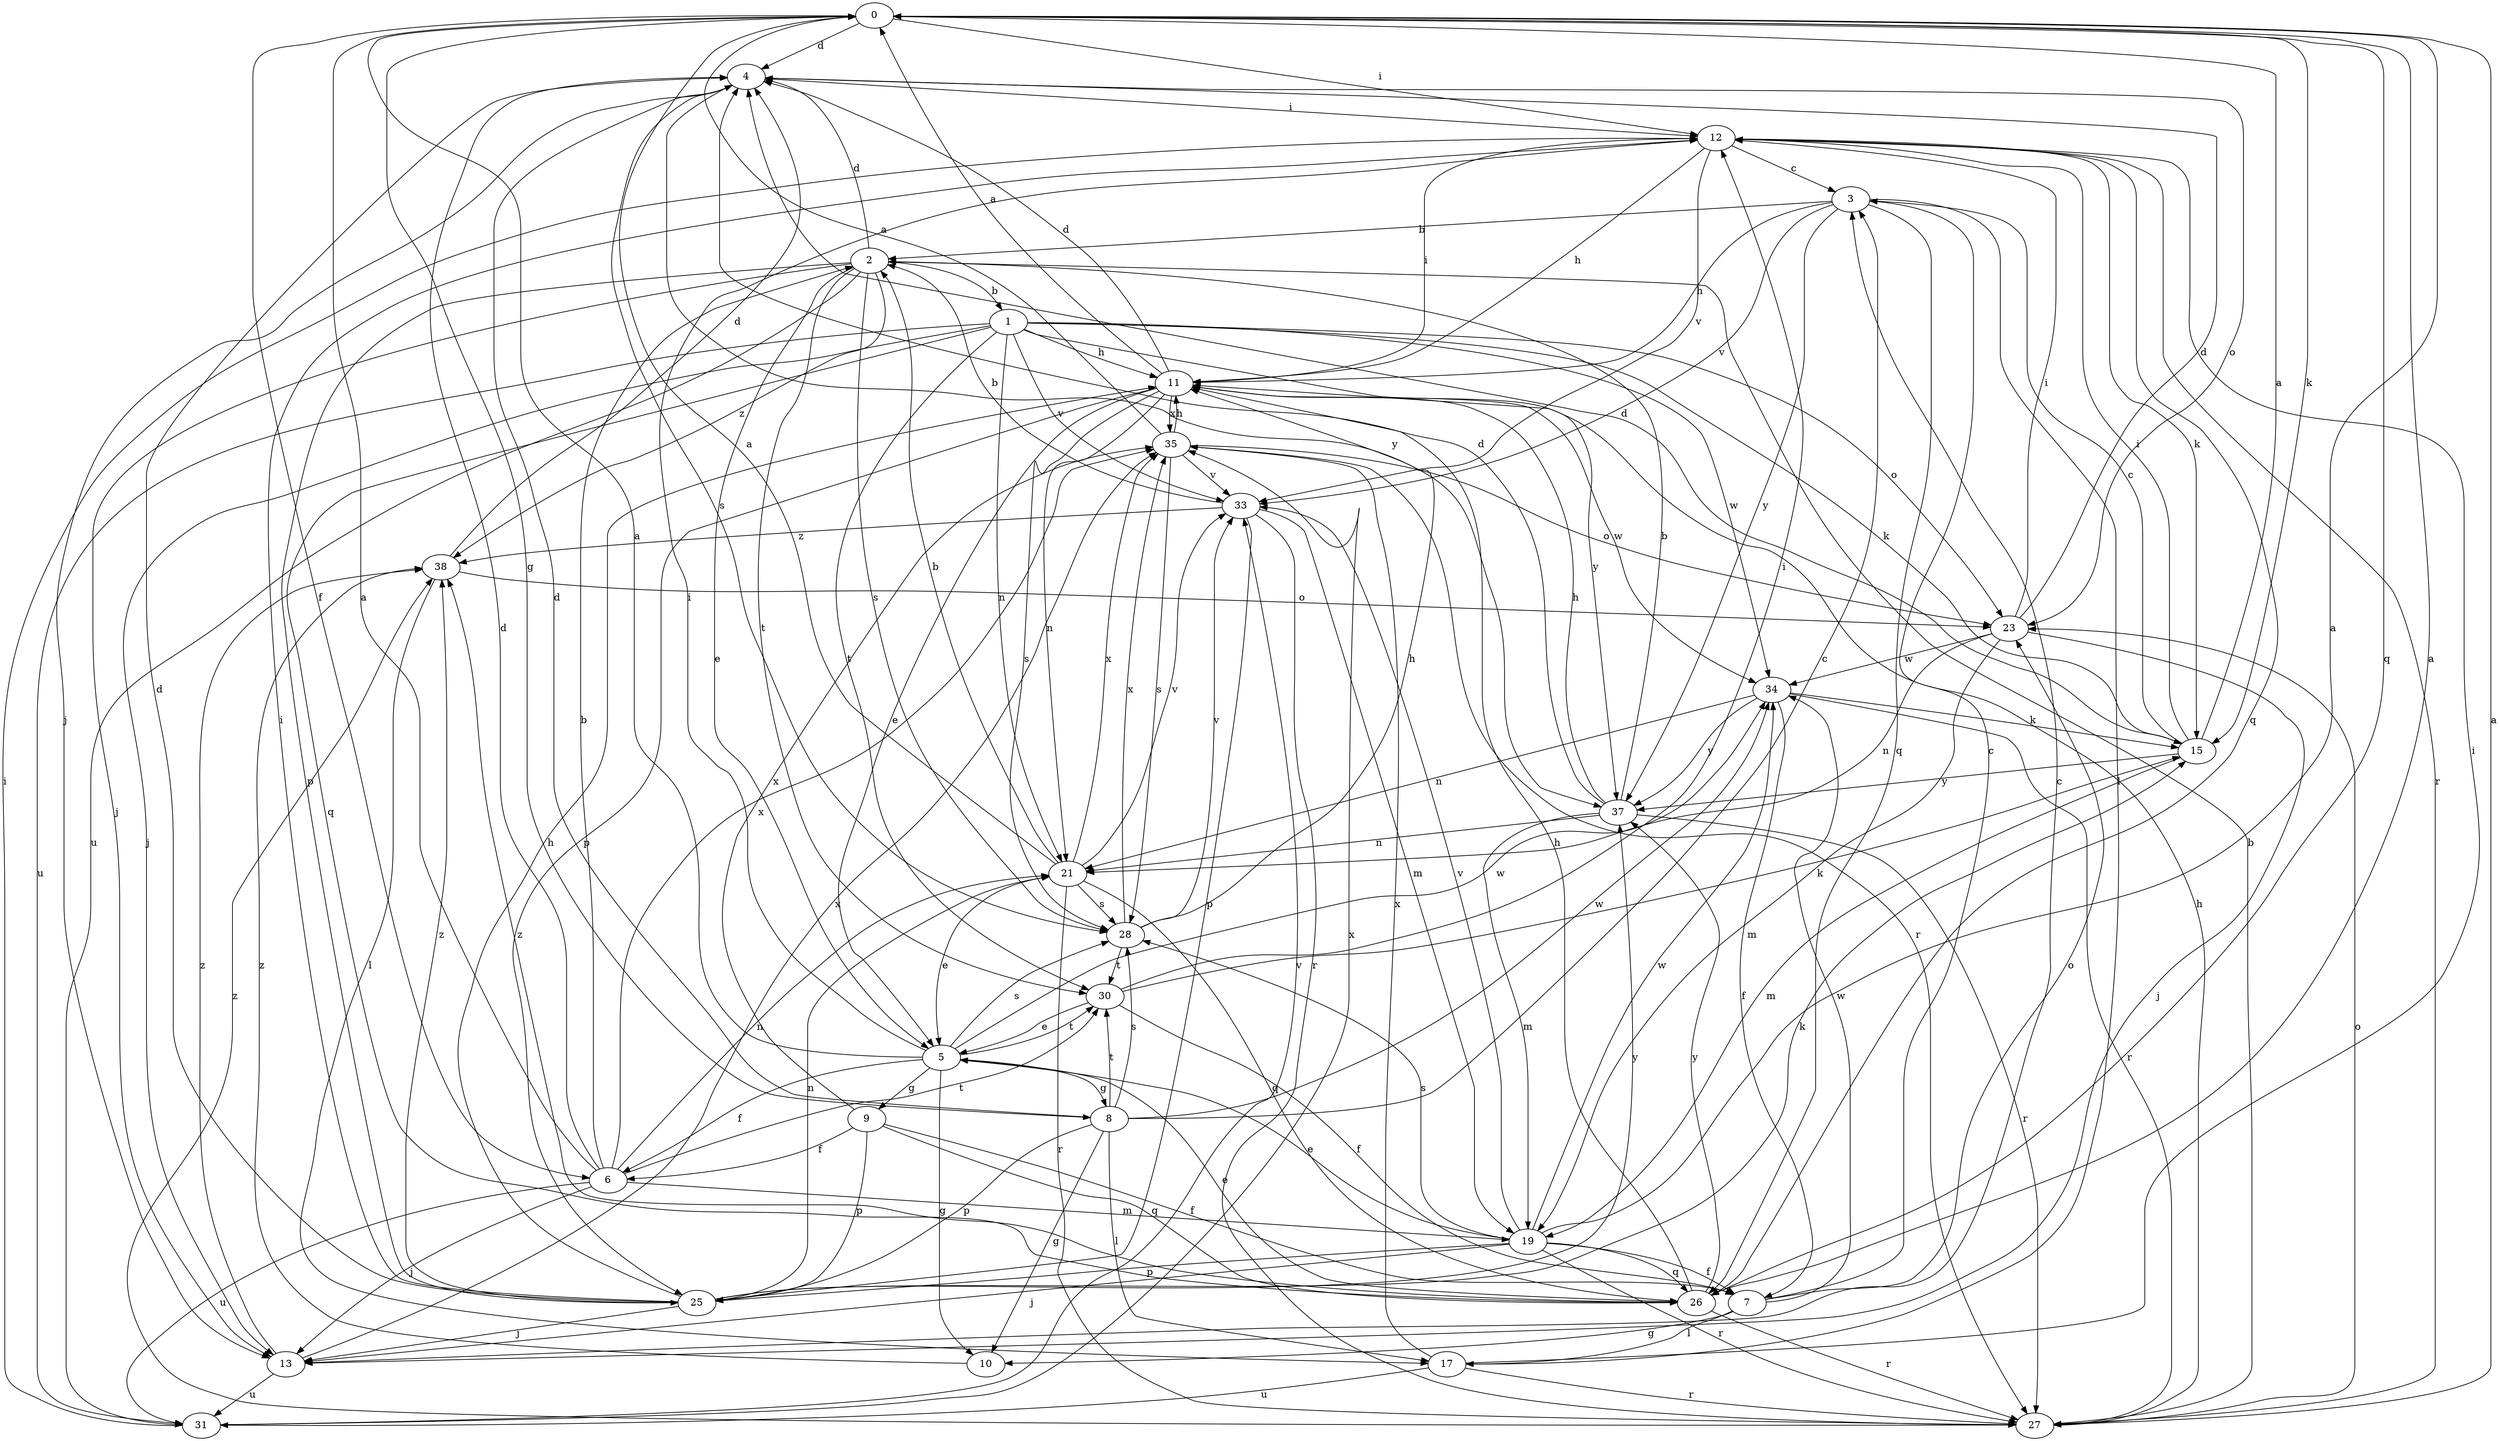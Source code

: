 strict digraph  {
0;
1;
2;
3;
4;
5;
6;
7;
8;
9;
10;
11;
12;
13;
15;
17;
19;
21;
23;
25;
26;
27;
28;
30;
31;
33;
34;
35;
37;
38;
0 -> 4  [label=d];
0 -> 6  [label=f];
0 -> 8  [label=g];
0 -> 12  [label=i];
0 -> 15  [label=k];
0 -> 26  [label=q];
1 -> 11  [label=h];
1 -> 13  [label=j];
1 -> 15  [label=k];
1 -> 21  [label=n];
1 -> 23  [label=o];
1 -> 26  [label=q];
1 -> 30  [label=t];
1 -> 31  [label=u];
1 -> 33  [label=v];
1 -> 34  [label=w];
1 -> 37  [label=y];
2 -> 1  [label=b];
2 -> 4  [label=d];
2 -> 5  [label=e];
2 -> 13  [label=j];
2 -> 25  [label=p];
2 -> 28  [label=s];
2 -> 30  [label=t];
2 -> 31  [label=u];
2 -> 38  [label=z];
3 -> 2  [label=b];
3 -> 11  [label=h];
3 -> 17  [label=l];
3 -> 26  [label=q];
3 -> 33  [label=v];
3 -> 37  [label=y];
4 -> 12  [label=i];
4 -> 13  [label=j];
4 -> 23  [label=o];
4 -> 28  [label=s];
4 -> 37  [label=y];
5 -> 0  [label=a];
5 -> 6  [label=f];
5 -> 8  [label=g];
5 -> 9  [label=g];
5 -> 10  [label=g];
5 -> 12  [label=i];
5 -> 28  [label=s];
5 -> 30  [label=t];
5 -> 34  [label=w];
6 -> 0  [label=a];
6 -> 2  [label=b];
6 -> 4  [label=d];
6 -> 13  [label=j];
6 -> 19  [label=m];
6 -> 21  [label=n];
6 -> 30  [label=t];
6 -> 31  [label=u];
6 -> 35  [label=x];
7 -> 3  [label=c];
7 -> 10  [label=g];
7 -> 17  [label=l];
7 -> 23  [label=o];
7 -> 34  [label=w];
8 -> 3  [label=c];
8 -> 4  [label=d];
8 -> 10  [label=g];
8 -> 17  [label=l];
8 -> 25  [label=p];
8 -> 28  [label=s];
8 -> 30  [label=t];
8 -> 34  [label=w];
9 -> 6  [label=f];
9 -> 7  [label=f];
9 -> 25  [label=p];
9 -> 26  [label=q];
9 -> 35  [label=x];
10 -> 38  [label=z];
11 -> 0  [label=a];
11 -> 4  [label=d];
11 -> 5  [label=e];
11 -> 12  [label=i];
11 -> 21  [label=n];
11 -> 25  [label=p];
11 -> 28  [label=s];
11 -> 34  [label=w];
11 -> 35  [label=x];
12 -> 3  [label=c];
12 -> 11  [label=h];
12 -> 15  [label=k];
12 -> 26  [label=q];
12 -> 27  [label=r];
12 -> 33  [label=v];
13 -> 3  [label=c];
13 -> 31  [label=u];
13 -> 35  [label=x];
13 -> 38  [label=z];
15 -> 0  [label=a];
15 -> 3  [label=c];
15 -> 4  [label=d];
15 -> 12  [label=i];
15 -> 19  [label=m];
15 -> 37  [label=y];
17 -> 12  [label=i];
17 -> 27  [label=r];
17 -> 31  [label=u];
17 -> 35  [label=x];
19 -> 0  [label=a];
19 -> 5  [label=e];
19 -> 7  [label=f];
19 -> 13  [label=j];
19 -> 25  [label=p];
19 -> 26  [label=q];
19 -> 27  [label=r];
19 -> 28  [label=s];
19 -> 33  [label=v];
19 -> 34  [label=w];
21 -> 0  [label=a];
21 -> 2  [label=b];
21 -> 5  [label=e];
21 -> 26  [label=q];
21 -> 27  [label=r];
21 -> 28  [label=s];
21 -> 33  [label=v];
21 -> 35  [label=x];
23 -> 4  [label=d];
23 -> 12  [label=i];
23 -> 13  [label=j];
23 -> 19  [label=m];
23 -> 21  [label=n];
23 -> 34  [label=w];
25 -> 4  [label=d];
25 -> 11  [label=h];
25 -> 12  [label=i];
25 -> 13  [label=j];
25 -> 15  [label=k];
25 -> 21  [label=n];
25 -> 37  [label=y];
25 -> 38  [label=z];
26 -> 0  [label=a];
26 -> 5  [label=e];
26 -> 11  [label=h];
26 -> 27  [label=r];
26 -> 37  [label=y];
26 -> 38  [label=z];
27 -> 0  [label=a];
27 -> 2  [label=b];
27 -> 11  [label=h];
27 -> 23  [label=o];
27 -> 38  [label=z];
28 -> 11  [label=h];
28 -> 30  [label=t];
28 -> 33  [label=v];
28 -> 35  [label=x];
30 -> 5  [label=e];
30 -> 7  [label=f];
30 -> 12  [label=i];
30 -> 15  [label=k];
31 -> 12  [label=i];
31 -> 33  [label=v];
31 -> 35  [label=x];
33 -> 2  [label=b];
33 -> 19  [label=m];
33 -> 25  [label=p];
33 -> 27  [label=r];
33 -> 38  [label=z];
34 -> 7  [label=f];
34 -> 15  [label=k];
34 -> 21  [label=n];
34 -> 27  [label=r];
34 -> 37  [label=y];
35 -> 0  [label=a];
35 -> 11  [label=h];
35 -> 23  [label=o];
35 -> 27  [label=r];
35 -> 28  [label=s];
35 -> 33  [label=v];
37 -> 2  [label=b];
37 -> 4  [label=d];
37 -> 11  [label=h];
37 -> 19  [label=m];
37 -> 21  [label=n];
37 -> 27  [label=r];
38 -> 4  [label=d];
38 -> 17  [label=l];
38 -> 23  [label=o];
}
